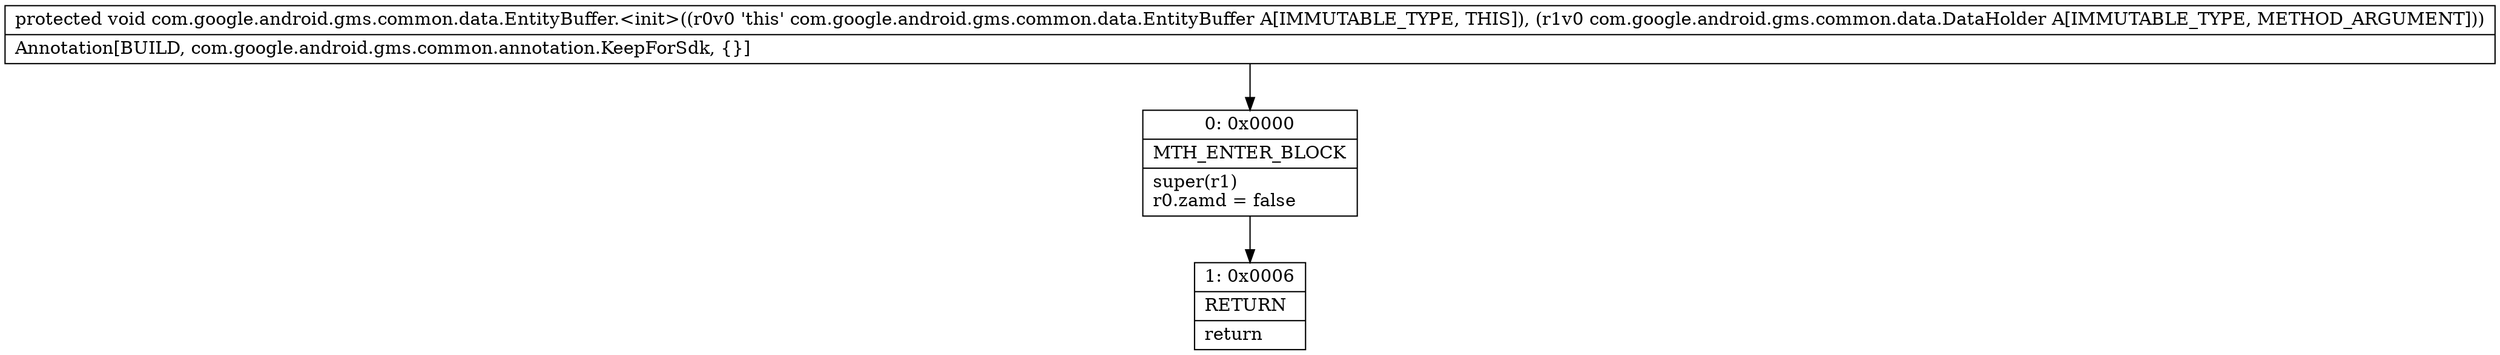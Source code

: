 digraph "CFG forcom.google.android.gms.common.data.EntityBuffer.\<init\>(Lcom\/google\/android\/gms\/common\/data\/DataHolder;)V" {
Node_0 [shape=record,label="{0\:\ 0x0000|MTH_ENTER_BLOCK\l|super(r1)\lr0.zamd = false\l}"];
Node_1 [shape=record,label="{1\:\ 0x0006|RETURN\l|return\l}"];
MethodNode[shape=record,label="{protected void com.google.android.gms.common.data.EntityBuffer.\<init\>((r0v0 'this' com.google.android.gms.common.data.EntityBuffer A[IMMUTABLE_TYPE, THIS]), (r1v0 com.google.android.gms.common.data.DataHolder A[IMMUTABLE_TYPE, METHOD_ARGUMENT]))  | Annotation[BUILD, com.google.android.gms.common.annotation.KeepForSdk, \{\}]\l}"];
MethodNode -> Node_0;
Node_0 -> Node_1;
}

